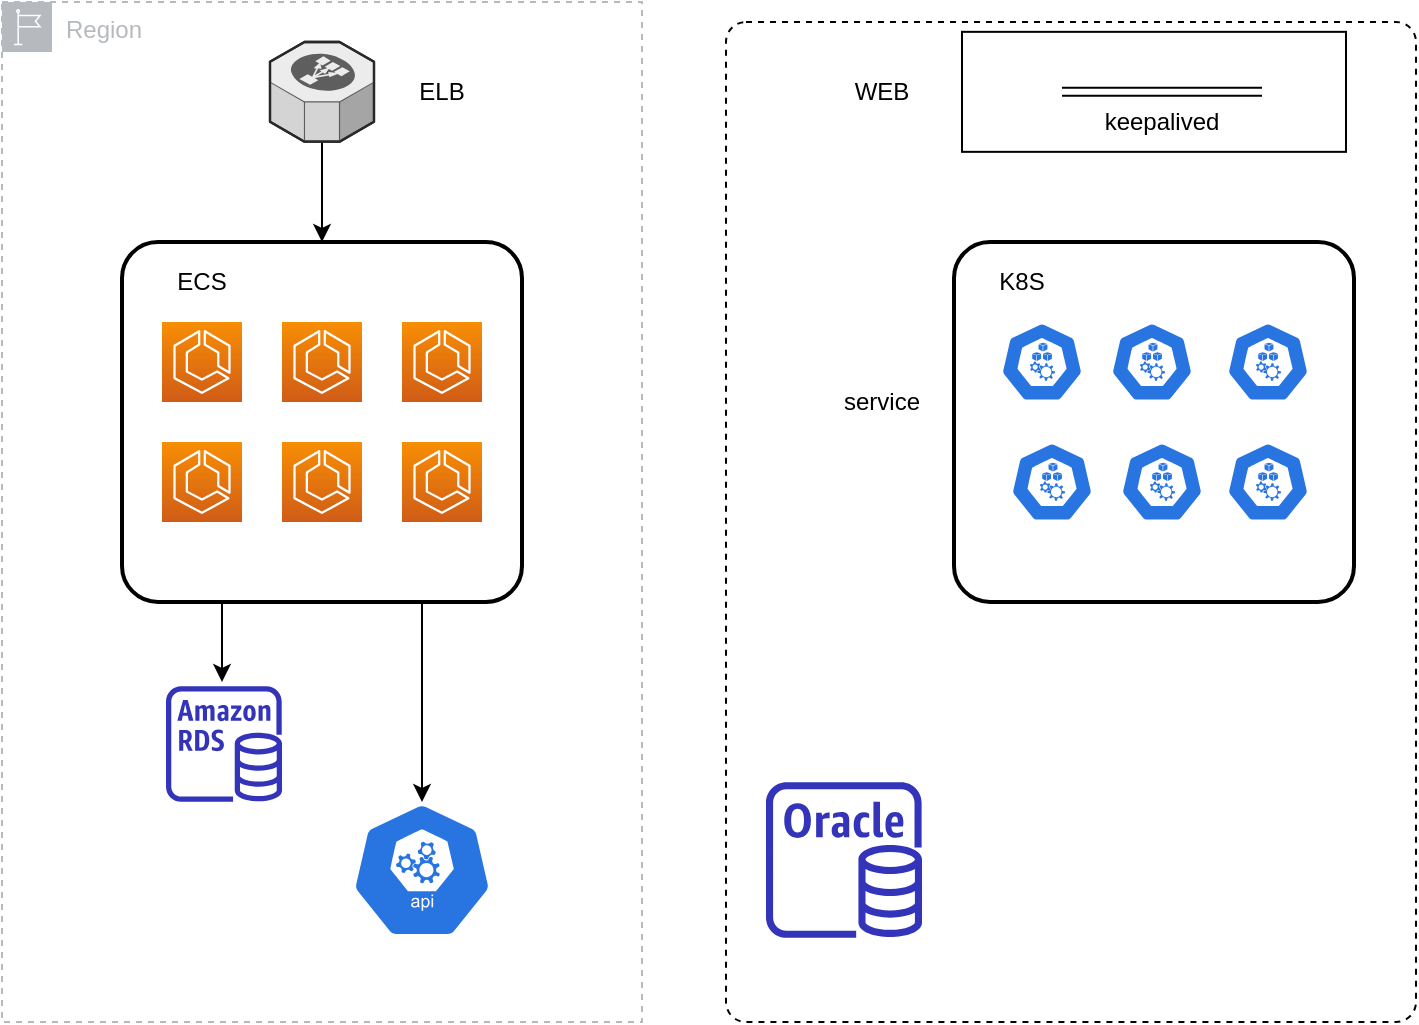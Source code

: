 <mxfile version="14.8.4" type="github">
  <diagram id="1RV4HltwWInhX89oyoip" name="Page-1">
    <mxGraphModel dx="700" dy="443" grid="1" gridSize="10" guides="1" tooltips="1" connect="1" arrows="1" fold="1" page="1" pageScale="1" pageWidth="827" pageHeight="1169" math="0" shadow="0">
      <root>
        <mxCell id="0" />
        <mxCell id="1" parent="0" />
        <mxCell id="BmYtlWAo4eRuUHjMGVf8-31" value="" style="html=1;align=center;verticalAlign=top;rounded=1;absoluteArcSize=1;arcSize=20;dashed=1;" vertex="1" parent="1">
          <mxGeometry x="482" y="50" width="345" height="500" as="geometry" />
        </mxCell>
        <mxCell id="BmYtlWAo4eRuUHjMGVf8-36" value="" style="rounded=0;whiteSpace=wrap;html=1;" vertex="1" parent="1">
          <mxGeometry x="600" y="54.92" width="192" height="60" as="geometry" />
        </mxCell>
        <mxCell id="BmYtlWAo4eRuUHjMGVf8-1" value="Region" style="outlineConnect=0;gradientColor=none;html=1;whiteSpace=wrap;fontSize=12;fontStyle=0;shape=mxgraph.aws4.group;grIcon=mxgraph.aws4.group_region;strokeColor=#B6BABF;fillColor=none;verticalAlign=top;align=left;spacingLeft=30;fontColor=#B6BABF;dashed=1;" vertex="1" parent="1">
          <mxGeometry x="120" y="40" width="320" height="510" as="geometry" />
        </mxCell>
        <mxCell id="BmYtlWAo4eRuUHjMGVf8-11" style="edgeStyle=orthogonalEdgeStyle;rounded=0;orthogonalLoop=1;jettySize=auto;html=1;entryX=0.5;entryY=0;entryDx=0;entryDy=0;" edge="1" parent="1" source="BmYtlWAo4eRuUHjMGVf8-2" target="BmYtlWAo4eRuUHjMGVf8-4">
          <mxGeometry relative="1" as="geometry" />
        </mxCell>
        <mxCell id="BmYtlWAo4eRuUHjMGVf8-2" value="" style="verticalLabelPosition=bottom;html=1;verticalAlign=top;strokeWidth=1;align=center;outlineConnect=0;dashed=0;outlineConnect=0;shape=mxgraph.aws3d.elasticLoadBalancing;fillColor=#ECECEC;strokeColor=#5E5E5E;aspect=fixed;" vertex="1" parent="1">
          <mxGeometry x="254" y="60" width="52" height="49.84" as="geometry" />
        </mxCell>
        <mxCell id="BmYtlWAo4eRuUHjMGVf8-3" value="" style="points=[[0,0,0],[0.25,0,0],[0.5,0,0],[0.75,0,0],[1,0,0],[0,1,0],[0.25,1,0],[0.5,1,0],[0.75,1,0],[1,1,0],[0,0.25,0],[0,0.5,0],[0,0.75,0],[1,0.25,0],[1,0.5,0],[1,0.75,0]];outlineConnect=0;fontColor=#232F3E;gradientColor=#F78E04;gradientDirection=north;fillColor=#D05C17;strokeColor=#ffffff;dashed=0;verticalLabelPosition=bottom;verticalAlign=top;align=center;html=1;fontSize=12;fontStyle=0;aspect=fixed;shape=mxgraph.aws4.resourceIcon;resIcon=mxgraph.aws4.ecs;" vertex="1" parent="1">
          <mxGeometry x="200" y="200" width="40" height="40" as="geometry" />
        </mxCell>
        <mxCell id="BmYtlWAo4eRuUHjMGVf8-14" style="edgeStyle=orthogonalEdgeStyle;rounded=0;orthogonalLoop=1;jettySize=auto;html=1;exitX=0.25;exitY=1;exitDx=0;exitDy=0;entryX=0.5;entryY=0;entryDx=0;entryDy=0;" edge="1" parent="1" source="BmYtlWAo4eRuUHjMGVf8-4">
          <mxGeometry relative="1" as="geometry">
            <mxPoint x="230" y="380" as="targetPoint" />
          </mxGeometry>
        </mxCell>
        <mxCell id="BmYtlWAo4eRuUHjMGVf8-19" style="edgeStyle=orthogonalEdgeStyle;rounded=0;orthogonalLoop=1;jettySize=auto;html=1;exitX=0.75;exitY=1;exitDx=0;exitDy=0;entryX=0.5;entryY=0;entryDx=0;entryDy=0;entryPerimeter=0;" edge="1" parent="1" source="BmYtlWAo4eRuUHjMGVf8-4" target="BmYtlWAo4eRuUHjMGVf8-13">
          <mxGeometry relative="1" as="geometry" />
        </mxCell>
        <mxCell id="BmYtlWAo4eRuUHjMGVf8-4" value="" style="rounded=1;arcSize=10;dashed=0;fillColor=none;gradientColor=none;strokeWidth=2;" vertex="1" parent="1">
          <mxGeometry x="180" y="160" width="200" height="180" as="geometry" />
        </mxCell>
        <mxCell id="BmYtlWAo4eRuUHjMGVf8-6" value="" style="points=[[0,0,0],[0.25,0,0],[0.5,0,0],[0.75,0,0],[1,0,0],[0,1,0],[0.25,1,0],[0.5,1,0],[0.75,1,0],[1,1,0],[0,0.25,0],[0,0.5,0],[0,0.75,0],[1,0.25,0],[1,0.5,0],[1,0.75,0]];outlineConnect=0;fontColor=#232F3E;gradientColor=#F78E04;gradientDirection=north;fillColor=#D05C17;strokeColor=#ffffff;dashed=0;verticalLabelPosition=bottom;verticalAlign=top;align=center;html=1;fontSize=12;fontStyle=0;aspect=fixed;shape=mxgraph.aws4.resourceIcon;resIcon=mxgraph.aws4.ecs;" vertex="1" parent="1">
          <mxGeometry x="260" y="200" width="40" height="40" as="geometry" />
        </mxCell>
        <mxCell id="BmYtlWAo4eRuUHjMGVf8-7" value="" style="points=[[0,0,0],[0.25,0,0],[0.5,0,0],[0.75,0,0],[1,0,0],[0,1,0],[0.25,1,0],[0.5,1,0],[0.75,1,0],[1,1,0],[0,0.25,0],[0,0.5,0],[0,0.75,0],[1,0.25,0],[1,0.5,0],[1,0.75,0]];outlineConnect=0;fontColor=#232F3E;gradientColor=#F78E04;gradientDirection=north;fillColor=#D05C17;strokeColor=#ffffff;dashed=0;verticalLabelPosition=bottom;verticalAlign=top;align=center;html=1;fontSize=12;fontStyle=0;aspect=fixed;shape=mxgraph.aws4.resourceIcon;resIcon=mxgraph.aws4.ecs;" vertex="1" parent="1">
          <mxGeometry x="320" y="200" width="40" height="40" as="geometry" />
        </mxCell>
        <mxCell id="BmYtlWAo4eRuUHjMGVf8-8" value="" style="points=[[0,0,0],[0.25,0,0],[0.5,0,0],[0.75,0,0],[1,0,0],[0,1,0],[0.25,1,0],[0.5,1,0],[0.75,1,0],[1,1,0],[0,0.25,0],[0,0.5,0],[0,0.75,0],[1,0.25,0],[1,0.5,0],[1,0.75,0]];outlineConnect=0;fontColor=#232F3E;gradientColor=#F78E04;gradientDirection=north;fillColor=#D05C17;strokeColor=#ffffff;dashed=0;verticalLabelPosition=bottom;verticalAlign=top;align=center;html=1;fontSize=12;fontStyle=0;aspect=fixed;shape=mxgraph.aws4.resourceIcon;resIcon=mxgraph.aws4.ecs;" vertex="1" parent="1">
          <mxGeometry x="200" y="260" width="40" height="40" as="geometry" />
        </mxCell>
        <mxCell id="BmYtlWAo4eRuUHjMGVf8-9" value="" style="points=[[0,0,0],[0.25,0,0],[0.5,0,0],[0.75,0,0],[1,0,0],[0,1,0],[0.25,1,0],[0.5,1,0],[0.75,1,0],[1,1,0],[0,0.25,0],[0,0.5,0],[0,0.75,0],[1,0.25,0],[1,0.5,0],[1,0.75,0]];outlineConnect=0;fontColor=#232F3E;gradientColor=#F78E04;gradientDirection=north;fillColor=#D05C17;strokeColor=#ffffff;dashed=0;verticalLabelPosition=bottom;verticalAlign=top;align=center;html=1;fontSize=12;fontStyle=0;aspect=fixed;shape=mxgraph.aws4.resourceIcon;resIcon=mxgraph.aws4.ecs;" vertex="1" parent="1">
          <mxGeometry x="260" y="260" width="40" height="40" as="geometry" />
        </mxCell>
        <mxCell id="BmYtlWAo4eRuUHjMGVf8-10" value="" style="points=[[0,0,0],[0.25,0,0],[0.5,0,0],[0.75,0,0],[1,0,0],[0,1,0],[0.25,1,0],[0.5,1,0],[0.75,1,0],[1,1,0],[0,0.25,0],[0,0.5,0],[0,0.75,0],[1,0.25,0],[1,0.5,0],[1,0.75,0]];outlineConnect=0;fontColor=#232F3E;gradientColor=#F78E04;gradientDirection=north;fillColor=#D05C17;strokeColor=#ffffff;dashed=0;verticalLabelPosition=bottom;verticalAlign=top;align=center;html=1;fontSize=12;fontStyle=0;aspect=fixed;shape=mxgraph.aws4.resourceIcon;resIcon=mxgraph.aws4.ecs;" vertex="1" parent="1">
          <mxGeometry x="320" y="260" width="40" height="40" as="geometry" />
        </mxCell>
        <mxCell id="BmYtlWAo4eRuUHjMGVf8-13" value="" style="html=1;dashed=0;whitespace=wrap;fillColor=#2875E2;strokeColor=#ffffff;points=[[0.005,0.63,0],[0.1,0.2,0],[0.9,0.2,0],[0.5,0,0],[0.995,0.63,0],[0.72,0.99,0],[0.5,1,0],[0.28,0.99,0]];shape=mxgraph.kubernetes.icon;prIcon=api" vertex="1" parent="1">
          <mxGeometry x="290" y="440" width="80" height="68" as="geometry" />
        </mxCell>
        <mxCell id="BmYtlWAo4eRuUHjMGVf8-18" value="" style="outlineConnect=0;fontColor=#232F3E;gradientColor=none;fillColor=#3334B9;strokeColor=none;dashed=0;verticalLabelPosition=bottom;verticalAlign=top;align=center;html=1;fontSize=12;fontStyle=0;aspect=fixed;pointerEvents=1;shape=mxgraph.aws4.rds_instance;" vertex="1" parent="1">
          <mxGeometry x="202" y="382" width="58" height="58" as="geometry" />
        </mxCell>
        <mxCell id="BmYtlWAo4eRuUHjMGVf8-20" value="ELB" style="text;html=1;strokeColor=none;fillColor=none;align=center;verticalAlign=middle;whiteSpace=wrap;rounded=0;" vertex="1" parent="1">
          <mxGeometry x="320" y="74.92" width="40" height="20" as="geometry" />
        </mxCell>
        <mxCell id="BmYtlWAo4eRuUHjMGVf8-21" value="ECS" style="text;html=1;strokeColor=none;fillColor=none;align=center;verticalAlign=middle;whiteSpace=wrap;rounded=0;" vertex="1" parent="1">
          <mxGeometry x="200" y="170" width="40" height="20" as="geometry" />
        </mxCell>
        <mxCell id="BmYtlWAo4eRuUHjMGVf8-28" value="" style="outlineConnect=0;fontColor=#232F3E;gradientColor=none;fillColor=#3334B9;strokeColor=none;dashed=0;verticalLabelPosition=bottom;verticalAlign=top;align=center;html=1;fontSize=12;fontStyle=0;aspect=fixed;pointerEvents=1;shape=mxgraph.aws4.rds_oracle_instance;" vertex="1" parent="1">
          <mxGeometry x="502" y="430" width="78" height="78" as="geometry" />
        </mxCell>
        <mxCell id="BmYtlWAo4eRuUHjMGVf8-34" style="edgeStyle=orthogonalEdgeStyle;rounded=0;orthogonalLoop=1;jettySize=auto;html=1;entryX=0;entryY=0.5;entryDx=0;entryDy=0;shape=link;" edge="1" parent="1" source="BmYtlWAo4eRuUHjMGVf8-32" target="BmYtlWAo4eRuUHjMGVf8-33">
          <mxGeometry relative="1" as="geometry" />
        </mxCell>
        <mxCell id="BmYtlWAo4eRuUHjMGVf8-32" value="" style="shape=image;html=1;verticalAlign=top;verticalLabelPosition=bottom;labelBackgroundColor=#ffffff;imageAspect=0;aspect=fixed;image=https://cdn4.iconfinder.com/data/icons/logos-brands-5/24/nginx-128.png" vertex="1" parent="1">
          <mxGeometry x="615" y="67.42" width="35" height="35" as="geometry" />
        </mxCell>
        <mxCell id="BmYtlWAo4eRuUHjMGVf8-33" value="" style="shape=image;html=1;verticalAlign=top;verticalLabelPosition=bottom;labelBackgroundColor=#ffffff;imageAspect=0;aspect=fixed;image=https://cdn4.iconfinder.com/data/icons/logos-brands-5/24/nginx-128.png" vertex="1" parent="1">
          <mxGeometry x="750" y="67.42" width="35" height="35" as="geometry" />
        </mxCell>
        <mxCell id="BmYtlWAo4eRuUHjMGVf8-35" value="keepalived" style="text;html=1;strokeColor=none;fillColor=none;align=center;verticalAlign=middle;whiteSpace=wrap;rounded=0;" vertex="1" parent="1">
          <mxGeometry x="680" y="89.84" width="40" height="20" as="geometry" />
        </mxCell>
        <mxCell id="BmYtlWAo4eRuUHjMGVf8-38" value="WEB" style="text;html=1;strokeColor=none;fillColor=none;align=center;verticalAlign=middle;whiteSpace=wrap;rounded=0;" vertex="1" parent="1">
          <mxGeometry x="540" y="74.92" width="40" height="20" as="geometry" />
        </mxCell>
        <mxCell id="BmYtlWAo4eRuUHjMGVf8-39" value="" style="rounded=1;arcSize=10;dashed=0;fillColor=none;gradientColor=none;strokeWidth=2;" vertex="1" parent="1">
          <mxGeometry x="596" y="160" width="200" height="180" as="geometry" />
        </mxCell>
        <mxCell id="BmYtlWAo4eRuUHjMGVf8-40" value="K8S" style="text;html=1;strokeColor=none;fillColor=none;align=center;verticalAlign=middle;whiteSpace=wrap;rounded=0;" vertex="1" parent="1">
          <mxGeometry x="610" y="170" width="40" height="20" as="geometry" />
        </mxCell>
        <mxCell id="BmYtlWAo4eRuUHjMGVf8-41" value="" style="html=1;dashed=0;whitespace=wrap;fillColor=#2875E2;strokeColor=#ffffff;points=[[0.005,0.63,0],[0.1,0.2,0],[0.9,0.2,0],[0.5,0,0],[0.995,0.63,0],[0.72,0.99,0],[0.5,1,0],[0.28,0.99,0]];shape=mxgraph.kubernetes.icon;prIcon=node" vertex="1" parent="1">
          <mxGeometry x="615" y="200" width="50" height="40" as="geometry" />
        </mxCell>
        <mxCell id="BmYtlWAo4eRuUHjMGVf8-42" value="" style="html=1;dashed=0;whitespace=wrap;fillColor=#2875E2;strokeColor=#ffffff;points=[[0.005,0.63,0],[0.1,0.2,0],[0.9,0.2,0],[0.5,0,0],[0.995,0.63,0],[0.72,0.99,0],[0.5,1,0],[0.28,0.99,0]];shape=mxgraph.kubernetes.icon;prIcon=node" vertex="1" parent="1">
          <mxGeometry x="670" y="200" width="50" height="40" as="geometry" />
        </mxCell>
        <mxCell id="BmYtlWAo4eRuUHjMGVf8-43" value="" style="html=1;dashed=0;whitespace=wrap;fillColor=#2875E2;strokeColor=#ffffff;points=[[0.005,0.63,0],[0.1,0.2,0],[0.9,0.2,0],[0.5,0,0],[0.995,0.63,0],[0.72,0.99,0],[0.5,1,0],[0.28,0.99,0]];shape=mxgraph.kubernetes.icon;prIcon=node" vertex="1" parent="1">
          <mxGeometry x="728" y="200" width="50" height="40" as="geometry" />
        </mxCell>
        <mxCell id="BmYtlWAo4eRuUHjMGVf8-44" value="" style="html=1;dashed=0;whitespace=wrap;fillColor=#2875E2;strokeColor=#ffffff;points=[[0.005,0.63,0],[0.1,0.2,0],[0.9,0.2,0],[0.5,0,0],[0.995,0.63,0],[0.72,0.99,0],[0.5,1,0],[0.28,0.99,0]];shape=mxgraph.kubernetes.icon;prIcon=node" vertex="1" parent="1">
          <mxGeometry x="620" y="260" width="50" height="40" as="geometry" />
        </mxCell>
        <mxCell id="BmYtlWAo4eRuUHjMGVf8-45" value="" style="html=1;dashed=0;whitespace=wrap;fillColor=#2875E2;strokeColor=#ffffff;points=[[0.005,0.63,0],[0.1,0.2,0],[0.9,0.2,0],[0.5,0,0],[0.995,0.63,0],[0.72,0.99,0],[0.5,1,0],[0.28,0.99,0]];shape=mxgraph.kubernetes.icon;prIcon=node" vertex="1" parent="1">
          <mxGeometry x="675" y="260" width="50" height="40" as="geometry" />
        </mxCell>
        <mxCell id="BmYtlWAo4eRuUHjMGVf8-46" value="" style="html=1;dashed=0;whitespace=wrap;fillColor=#2875E2;strokeColor=#ffffff;points=[[0.005,0.63,0],[0.1,0.2,0],[0.9,0.2,0],[0.5,0,0],[0.995,0.63,0],[0.72,0.99,0],[0.5,1,0],[0.28,0.99,0]];shape=mxgraph.kubernetes.icon;prIcon=node" vertex="1" parent="1">
          <mxGeometry x="728" y="260" width="50" height="40" as="geometry" />
        </mxCell>
        <mxCell id="BmYtlWAo4eRuUHjMGVf8-48" value="service" style="text;html=1;strokeColor=none;fillColor=none;align=center;verticalAlign=middle;whiteSpace=wrap;rounded=0;" vertex="1" parent="1">
          <mxGeometry x="540" y="230" width="40" height="20" as="geometry" />
        </mxCell>
      </root>
    </mxGraphModel>
  </diagram>
</mxfile>
